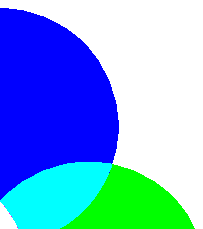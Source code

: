 beginfig(0)
u:=cm;

path c[];
c1=fullcircle scaled 3u shifted (.75u*sqrt 3*dir -150);
c2=fullcircle scaled 3u shifted (.75u*sqrt 3*dir -30);
c3=fullcircle scaled 3u shifted (.75u*sqrt 3*dir 90);
c4=buildcycle(c1 rotatedabout((.75u*sqrt 3*dir -150), 90), c2);
c5=buildcycle(c2, c3);
c6=buildcycle(c3, c1);
c7=buildcycle(c1, c2, c3);

fill c1 withcolor red;
fill c2 withcolor green;
fill c3 withcolor blue;
fill c4 withcolor red+green;
fill c5 withcolor green+blue;
fill c6 withcolor blue+red;
fill c7 withcolor white;

endfig
